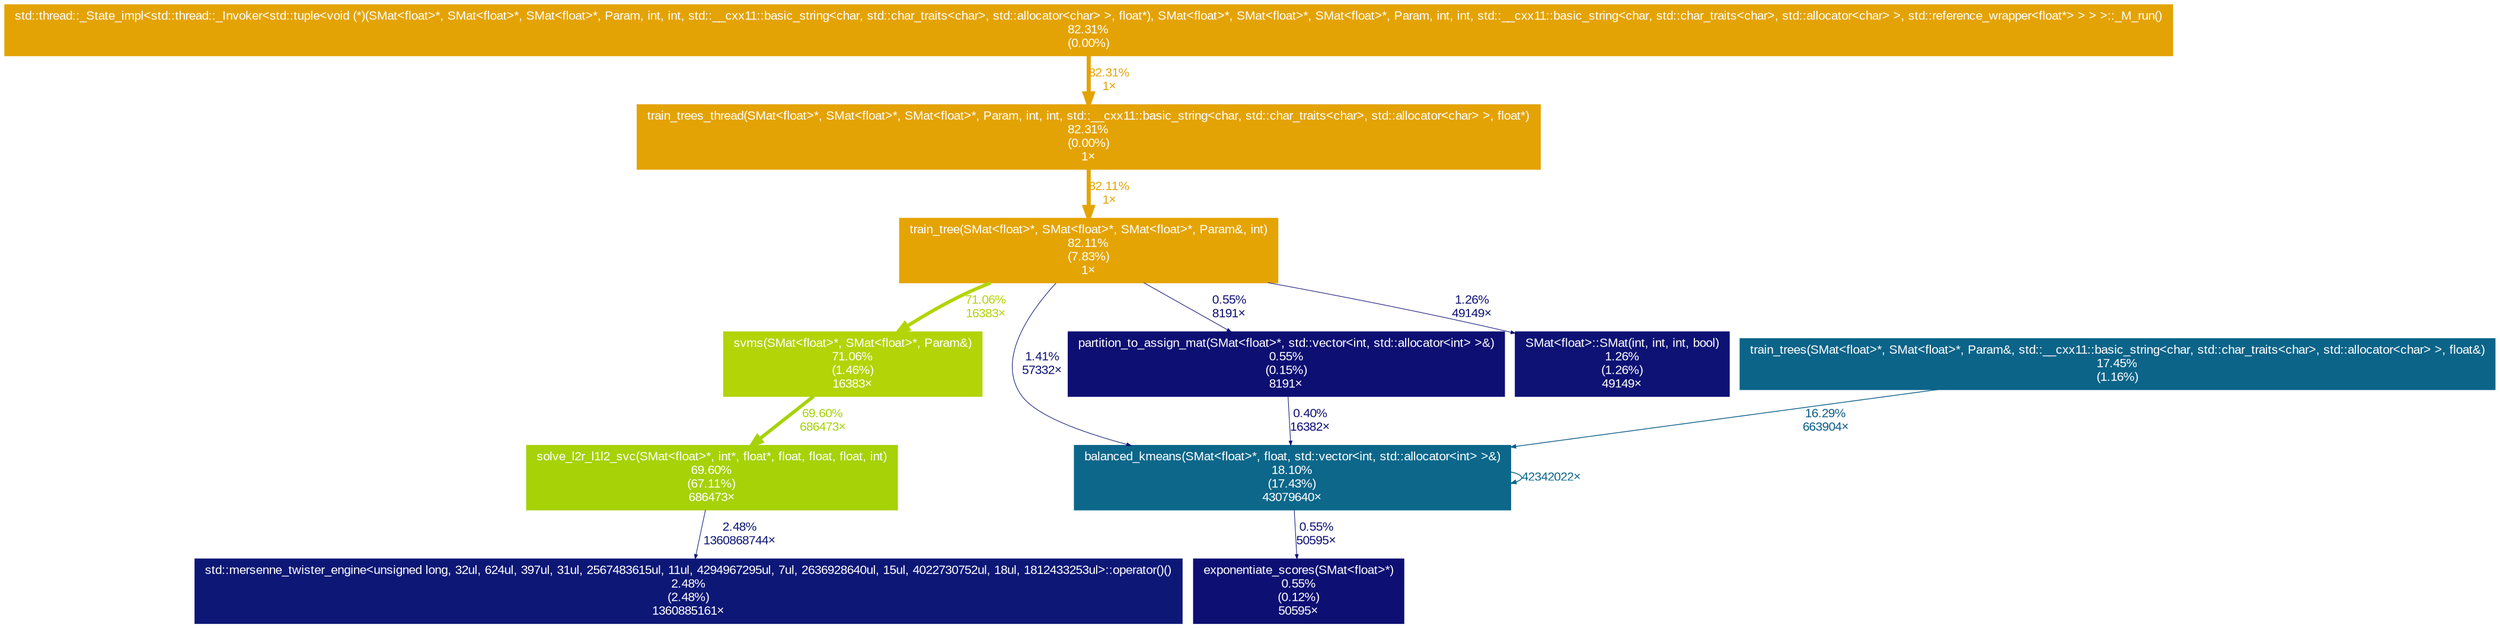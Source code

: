 digraph {
	graph [fontname=Arial, nodesep=0.125, ranksep=0.25];
	node [fontcolor=white, fontname=Arial, height=0, shape=box, style=filled, width=0];
	edge [fontname=Arial];
	1 [color="#e4a304", fontcolor="#ffffff", fontsize="10.00", label="train_trees_thread(SMat<float>*, SMat<float>*, SMat<float>*, Param, int, int, std::__cxx11::basic_string<char, std::char_traits<char>, std::allocator<char> >, float*)\n82.31%\n(0.00%)\n1×"];
	1 -> 3 [arrowsize="0.91", color="#e4a404", fontcolor="#e4a404", fontsize="10.00", label="82.11%\n1×", labeldistance="3.28", penwidth="3.28"];
	2 [color="#e4a304", fontcolor="#ffffff", fontsize="10.00", label="std::thread::_State_impl<std::thread::_Invoker<std::tuple<void (*)(SMat<float>*, SMat<float>*, SMat<float>*, Param, int, int, std::__cxx11::basic_string<char, std::char_traits<char>, std::allocator<char> >, float*), SMat<float>*, SMat<float>*, SMat<float>*, Param, int, int, std::__cxx11::basic_string<char, std::char_traits<char>, std::allocator<char> >, std::reference_wrapper<float*> > > >::_M_run()\n82.31%\n(0.00%)"];
	2 -> 1 [arrowsize="0.91", color="#e4a304", fontcolor="#e4a304", fontsize="10.00", label="82.31%\n1×", labeldistance="3.29", penwidth="3.29"];
	3 [color="#e4a404", fontcolor="#ffffff", fontsize="10.00", label="train_tree(SMat<float>*, SMat<float>*, SMat<float>*, Param&, int)\n82.11%\n(7.83%)\n1×"];
	3 -> 4 [arrowsize="0.84", color="#b3d406", fontcolor="#b3d406", fontsize="10.00", label="71.06%\n16383×", labeldistance="2.84", penwidth="2.84"];
	3 -> 6 [arrowsize="0.35", color="#0d1375", fontcolor="#0d1375", fontsize="10.00", label="1.41%\n57332×", labeldistance="0.50", penwidth="0.50"];
	3 -> 9 [arrowsize="0.35", color="#0d1274", fontcolor="#0d1274", fontsize="10.00", label="1.26%\n49149×", labeldistance="0.50", penwidth="0.50"];
	3 -> 10 [arrowsize="0.35", color="#0d0f73", fontcolor="#0d0f73", fontsize="10.00", label="0.55%\n8191×", labeldistance="0.50", penwidth="0.50"];
	4 [color="#b3d406", fontcolor="#ffffff", fontsize="10.00", label="svms(SMat<float>*, SMat<float>*, Param&)\n71.06%\n(1.46%)\n16383×"];
	4 -> 5 [arrowsize="0.83", color="#a6d207", fontcolor="#a6d207", fontsize="10.00", label="69.60%\n686473×", labeldistance="2.78", penwidth="2.78"];
	5 [color="#a6d207", fontcolor="#ffffff", fontsize="10.00", label="solve_l2r_l1l2_svc(SMat<float>*, int*, float*, float, float, float, int)\n69.60%\n(67.11%)\n686473×"];
	5 -> 8 [arrowsize="0.35", color="#0d1776", fontcolor="#0d1776", fontsize="10.00", label="2.48%\n1360868744×", labeldistance="0.50", penwidth="0.50"];
	6 [color="#0c678a", fontcolor="#ffffff", fontsize="10.00", label="balanced_kmeans(SMat<float>*, float, std::vector<int, std::allocator<int> >&)\n18.10%\n(17.43%)\n43079640×"];
	6 -> 6 [arrowsize="0.43", color="#0c678a", fontcolor="#0c678a", fontsize="10.00", label="42342022×", labeldistance="0.72", penwidth="0.72"];
	6 -> 11 [arrowsize="0.35", color="#0d0f73", fontcolor="#0d0f73", fontsize="10.00", label="0.55%\n50595×", labeldistance="0.50", penwidth="0.50"];
	7 [color="#0c6489", fontcolor="#ffffff", fontsize="10.00", label="train_trees(SMat<float>*, SMat<float>*, Param&, std::__cxx11::basic_string<char, std::char_traits<char>, std::allocator<char> >, float&)\n17.45%\n(1.16%)"];
	7 -> 6 [arrowsize="0.40", color="#0c5d88", fontcolor="#0c5d88", fontsize="10.00", label="16.29%\n663904×", labeldistance="0.65", penwidth="0.65"];
	8 [color="#0d1776", fontcolor="#ffffff", fontsize="10.00", label="std::mersenne_twister_engine<unsigned long, 32ul, 624ul, 397ul, 31ul, 2567483615ul, 11ul, 4294967295ul, 7ul, 2636928640ul, 15ul, 4022730752ul, 18ul, 1812433253ul>::operator()()\n2.48%\n(2.48%)\n1360885161×"];
	9 [color="#0d1274", fontcolor="#ffffff", fontsize="10.00", label="SMat<float>::SMat(int, int, int, bool)\n1.26%\n(1.26%)\n49149×"];
	10 [color="#0d0f73", fontcolor="#ffffff", fontsize="10.00", label="partition_to_assign_mat(SMat<float>*, std::vector<int, std::allocator<int> >&)\n0.55%\n(0.15%)\n8191×"];
	10 -> 6 [arrowsize="0.35", color="#0d0e73", fontcolor="#0d0e73", fontsize="10.00", label="0.40%\n16382×", labeldistance="0.50", penwidth="0.50"];
	11 [color="#0d0f73", fontcolor="#ffffff", fontsize="10.00", label="exponentiate_scores(SMat<float>*)\n0.55%\n(0.12%)\n50595×"];
}
